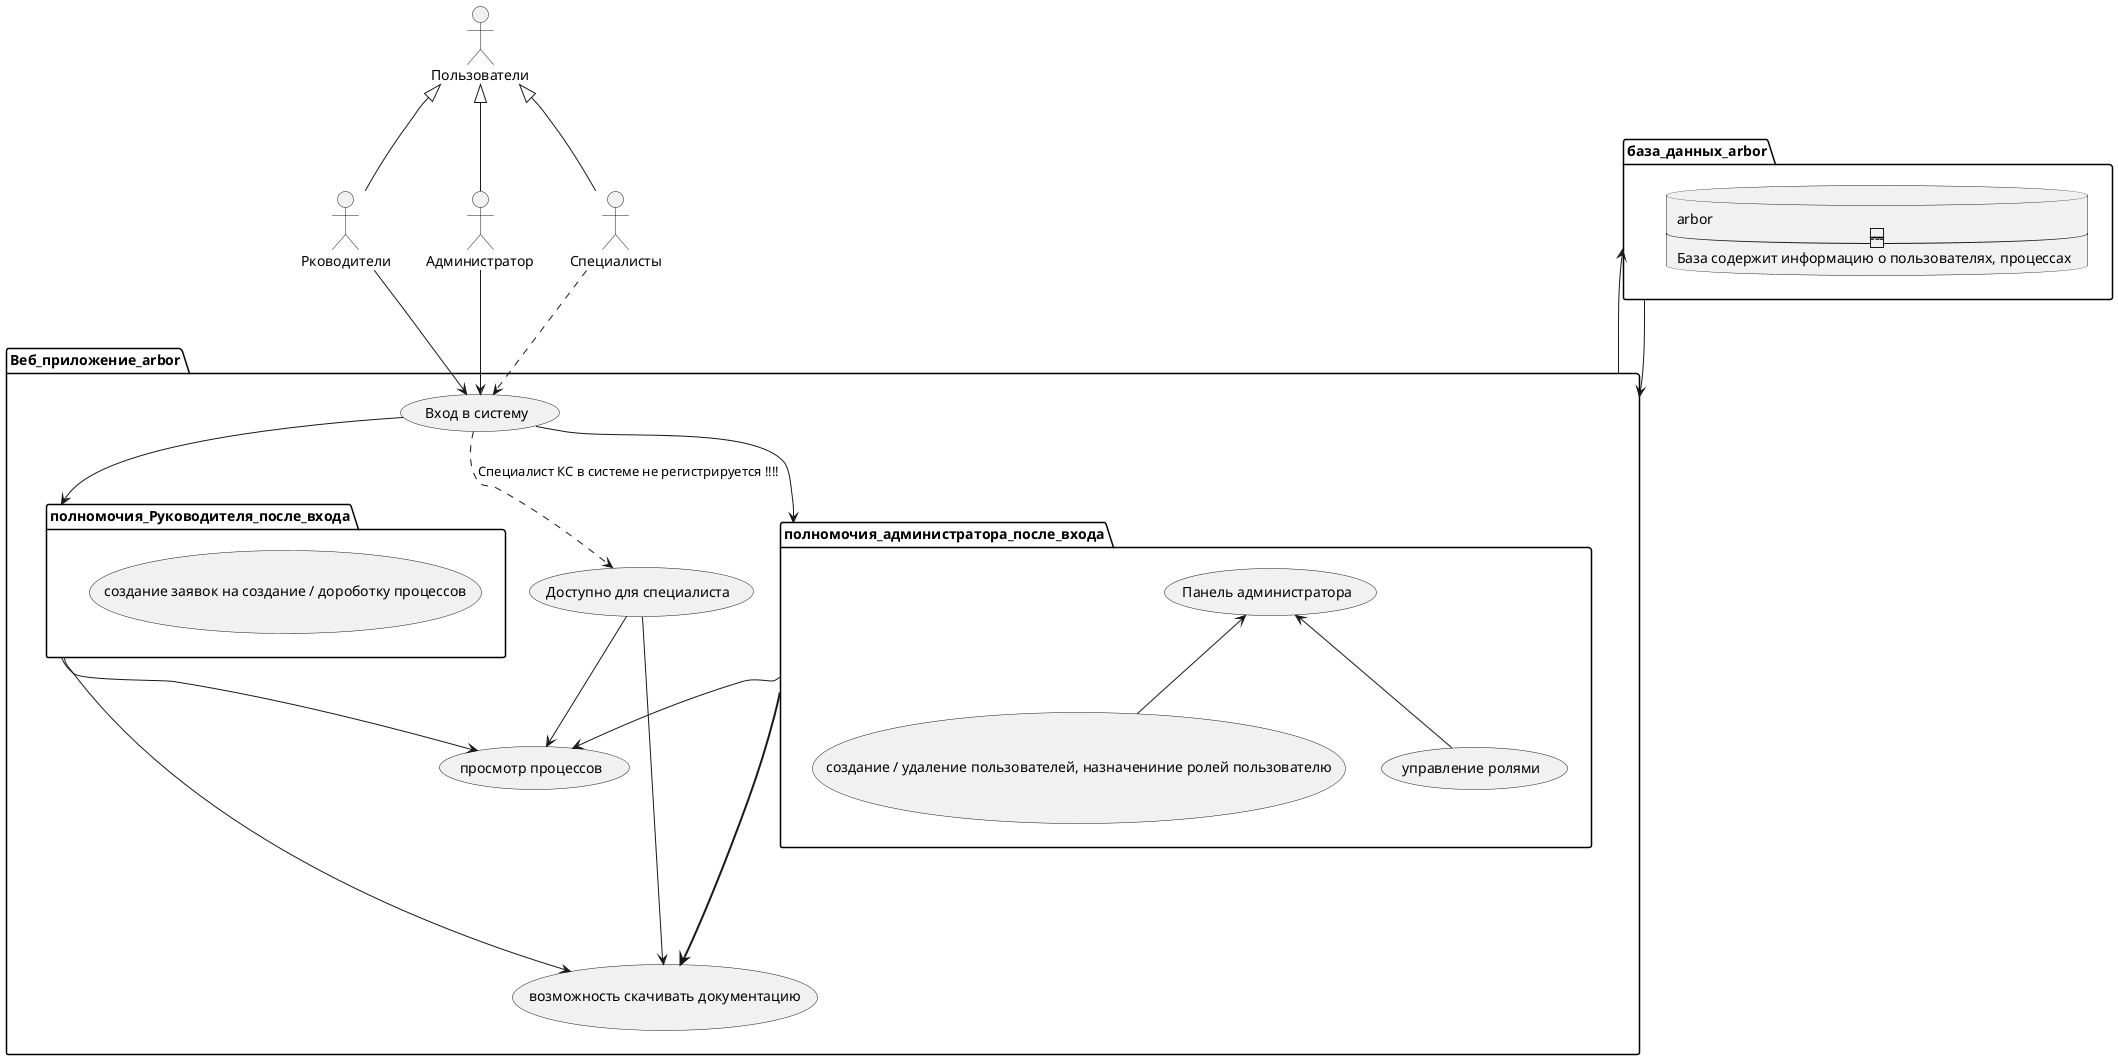 @startuml

:Администратор:as A
:Специалисты:as SKS
:Рководители: as RKS


A -up-|> Пользователи
SKS -up-|> Пользователи
RKS-up-|> Пользователи


package Веб_приложение_arbor{
:Вход в систему:as (login)


A --> login
RKS --> login
SKS ..> login



login ..> (Доступно для специалиста): Специалист КС в системе не регистрируется !!!!
(Доступно для специалиста)-->(просмотр процессов)
(Доступно для специалиста)-->(возможность скачивать документацию)


package полномочия_Руководителя_после_входа{
login--> полномочия_Руководителя_после_входа
(создание заявок на создание / дороботку процессов)
полномочия_Руководителя_после_входа-->(просмотр процессов)
полномочия_Руководителя_после_входа-->(возможность скачивать документацию)
}
package полномочия_администратора_после_входа{
login--> полномочия_администратора_после_входа
(создание / удаление пользователей, назначениние ролей пользователю)-up->(Панель администратора)
(управление ролями)-up->(Панель администратора)
полномочия_администратора_после_входа-->(просмотр процессов)
полномочия_администратора_после_входа-==->(возможность скачивать документацию)

}




}
package база_данных_arbor{
   database arbor as "arbor
  -------------------
  База содержит информацию о пользователях, процессах
  "
}
Веб_приложение_arbor-up->база_данных_arbor
база_данных_arbor-down->Веб_приложение_arbor

@enduml
